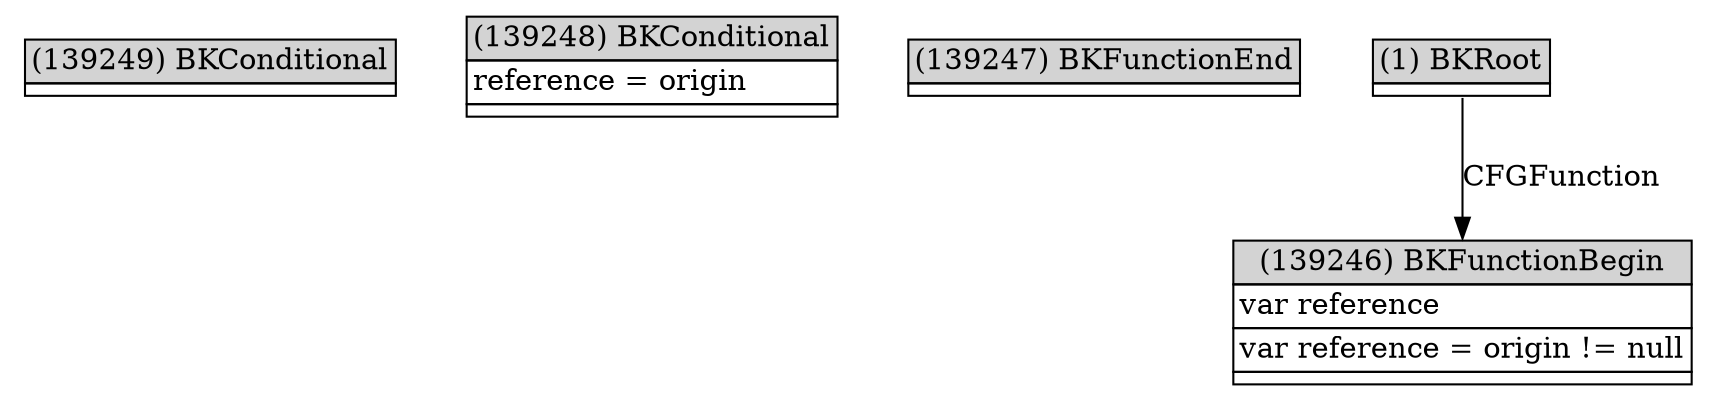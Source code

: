 digraph graphname {
	node [shape=plaintext];
n139249[label=<<table BORDER="0" CELLBORDER="1" CELLSPACING="0">
	<tr><td port="in" bgcolor="lightgray">(139249) BKConditional</td></tr>
	<tr><td port="out"></td></tr>
</table>>];
n139248[label=<<table BORDER="0" CELLBORDER="1" CELLSPACING="0">
	<tr><td port="in" bgcolor="lightgray">(139248) BKConditional</td></tr>
	<tr><td port="e0" align="left">reference = origin</td></tr>
	<tr><td port="out"></td></tr>
</table>>];
n139247[label=<<table BORDER="0" CELLBORDER="1" CELLSPACING="0">
	<tr><td port="in" bgcolor="lightgray">(139247) BKFunctionEnd</td></tr>
	<tr><td port="out"></td></tr>
</table>>];
n139246[label=<<table BORDER="0" CELLBORDER="1" CELLSPACING="0">
	<tr><td port="in" bgcolor="lightgray">(139246) BKFunctionBegin</td></tr>
	<tr><td port="e0" align="left">var reference</td></tr>
	<tr><td port="e1" align="left">var reference = origin != null</td></tr>
	<tr><td port="out"></td></tr>
</table>>];
n1[label=<<table BORDER="0" CELLBORDER="1" CELLSPACING="0">
	<tr><td port="in" bgcolor="lightgray">(1) BKRoot</td></tr>
	<tr><td port="out"></td></tr>
</table>>];
n1:out -> n139246:in[label="CFGFunction"];
}

